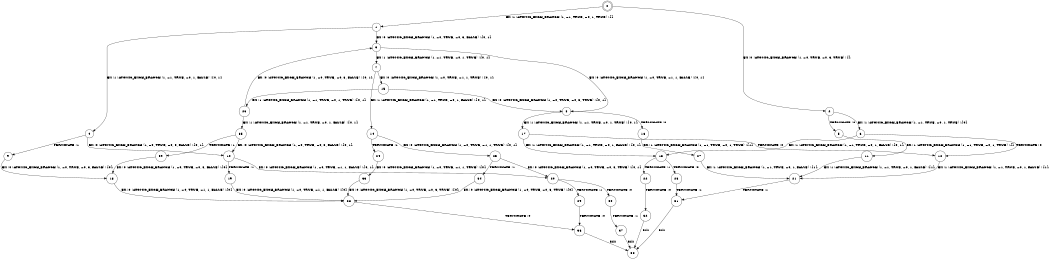 digraph BCG {
size = "7, 10.5";
center = TRUE;
node [shape = circle];
0 [peripheries = 2];
0 -> 1 [label = "EX !1 !ATOMIC_EXCH_BRANCH (1, +1, TRUE, +0, 1, TRUE) !{}"];
0 -> 2 [label = "EX !0 !ATOMIC_EXCH_BRANCH (1, +0, TRUE, +0, 3, TRUE) !{}"];
1 -> 3 [label = "EX !0 !ATOMIC_EXCH_BRANCH (1, +0, TRUE, +0, 3, FALSE) !{0, 1}"];
1 -> 4 [label = "EX !1 !ATOMIC_EXCH_BRANCH (1, +1, TRUE, +0, 1, FALSE) !{0, 1}"];
2 -> 5 [label = "TERMINATE !0"];
2 -> 6 [label = "EX !1 !ATOMIC_EXCH_BRANCH (1, +1, TRUE, +0, 1, TRUE) !{0}"];
3 -> 7 [label = "EX !1 !ATOMIC_EXCH_BRANCH (1, +1, TRUE, +0, 1, TRUE) !{0, 1}"];
3 -> 8 [label = "EX !0 !ATOMIC_EXCH_BRANCH (1, +0, TRUE, +1, 1, FALSE) !{0, 1}"];
4 -> 9 [label = "TERMINATE !1"];
4 -> 10 [label = "EX !0 !ATOMIC_EXCH_BRANCH (1, +0, TRUE, +0, 3, FALSE) !{0, 1}"];
5 -> 11 [label = "EX !1 !ATOMIC_EXCH_BRANCH (1, +1, TRUE, +0, 1, TRUE) !{}"];
6 -> 12 [label = "TERMINATE !0"];
6 -> 13 [label = "EX !1 !ATOMIC_EXCH_BRANCH (1, +1, TRUE, +0, 1, FALSE) !{0, 1}"];
7 -> 14 [label = "EX !1 !ATOMIC_EXCH_BRANCH (1, +1, TRUE, +0, 1, FALSE) !{0, 1}"];
7 -> 15 [label = "EX !0 !ATOMIC_EXCH_BRANCH (1, +0, TRUE, +1, 1, TRUE) !{0, 1}"];
8 -> 16 [label = "TERMINATE !0"];
8 -> 17 [label = "EX !1 !ATOMIC_EXCH_BRANCH (1, +1, TRUE, +0, 1, TRUE) !{0, 1}"];
9 -> 18 [label = "EX !0 !ATOMIC_EXCH_BRANCH (1, +0, TRUE, +0, 3, FALSE) !{0}"];
10 -> 19 [label = "TERMINATE !1"];
10 -> 20 [label = "EX !0 !ATOMIC_EXCH_BRANCH (1, +0, TRUE, +1, 1, FALSE) !{0, 1}"];
11 -> 21 [label = "EX !1 !ATOMIC_EXCH_BRANCH (1, +1, TRUE, +0, 1, FALSE) !{1}"];
12 -> 21 [label = "EX !1 !ATOMIC_EXCH_BRANCH (1, +1, TRUE, +0, 1, FALSE) !{1}"];
13 -> 22 [label = "TERMINATE !1"];
13 -> 23 [label = "TERMINATE !0"];
14 -> 24 [label = "TERMINATE !1"];
14 -> 25 [label = "EX !0 !ATOMIC_EXCH_BRANCH (1, +0, TRUE, +1, 1, TRUE) !{0, 1}"];
15 -> 26 [label = "EX !1 !ATOMIC_EXCH_BRANCH (1, +1, TRUE, +0, 1, TRUE) !{0, 1}"];
15 -> 8 [label = "EX !0 !ATOMIC_EXCH_BRANCH (1, +0, TRUE, +0, 3, TRUE) !{0, 1}"];
16 -> 27 [label = "EX !1 !ATOMIC_EXCH_BRANCH (1, +1, TRUE, +0, 1, TRUE) !{1}"];
17 -> 12 [label = "TERMINATE !0"];
17 -> 13 [label = "EX !1 !ATOMIC_EXCH_BRANCH (1, +1, TRUE, +0, 1, FALSE) !{0, 1}"];
18 -> 28 [label = "EX !0 !ATOMIC_EXCH_BRANCH (1, +0, TRUE, +1, 1, FALSE) !{0}"];
19 -> 28 [label = "EX !0 !ATOMIC_EXCH_BRANCH (1, +0, TRUE, +1, 1, FALSE) !{0}"];
20 -> 29 [label = "TERMINATE !1"];
20 -> 30 [label = "TERMINATE !0"];
21 -> 31 [label = "TERMINATE !1"];
22 -> 32 [label = "TERMINATE !0"];
23 -> 31 [label = "TERMINATE !1"];
24 -> 33 [label = "EX !0 !ATOMIC_EXCH_BRANCH (1, +0, TRUE, +1, 1, TRUE) !{0}"];
25 -> 34 [label = "TERMINATE !1"];
25 -> 20 [label = "EX !0 !ATOMIC_EXCH_BRANCH (1, +0, TRUE, +0, 3, TRUE) !{0, 1}"];
26 -> 35 [label = "EX !1 !ATOMIC_EXCH_BRANCH (1, +1, TRUE, +0, 1, FALSE) !{0, 1}"];
26 -> 3 [label = "EX !0 !ATOMIC_EXCH_BRANCH (1, +0, TRUE, +0, 3, FALSE) !{0, 1}"];
27 -> 21 [label = "EX !1 !ATOMIC_EXCH_BRANCH (1, +1, TRUE, +0, 1, FALSE) !{1}"];
28 -> 36 [label = "TERMINATE !0"];
29 -> 36 [label = "TERMINATE !0"];
30 -> 37 [label = "TERMINATE !1"];
31 -> 38 [label = "exit"];
32 -> 38 [label = "exit"];
33 -> 28 [label = "EX !0 !ATOMIC_EXCH_BRANCH (1, +0, TRUE, +0, 3, TRUE) !{0}"];
34 -> 28 [label = "EX !0 !ATOMIC_EXCH_BRANCH (1, +0, TRUE, +0, 3, TRUE) !{0}"];
35 -> 39 [label = "TERMINATE !1"];
35 -> 10 [label = "EX !0 !ATOMIC_EXCH_BRANCH (1, +0, TRUE, +0, 3, FALSE) !{0, 1}"];
36 -> 38 [label = "exit"];
37 -> 38 [label = "exit"];
39 -> 18 [label = "EX !0 !ATOMIC_EXCH_BRANCH (1, +0, TRUE, +0, 3, FALSE) !{0}"];
}
